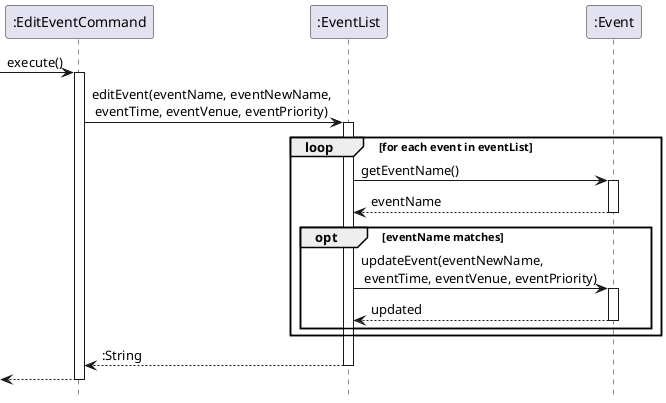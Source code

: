 @startuml
hide footbox

participant ":EditEventCommand" as editCommand
participant ":EventList" as eventList
participant ":Event" as event

[-> editCommand : execute()
activate editCommand

editCommand -> eventList : editEvent(eventName, eventNewName,\n eventTime, eventVenue, eventPriority)
activate eventList

loop for each event in eventList
    eventList -> event : getEventName()
    activate event
    event --> eventList : eventName
    deactivate event

    opt eventName matches
        eventList -> event : updateEvent(eventNewName,\n eventTime, eventVenue, eventPriority)
        activate event
        event --> eventList : updated
        deactivate event
    end

end

return :String

return

@enduml